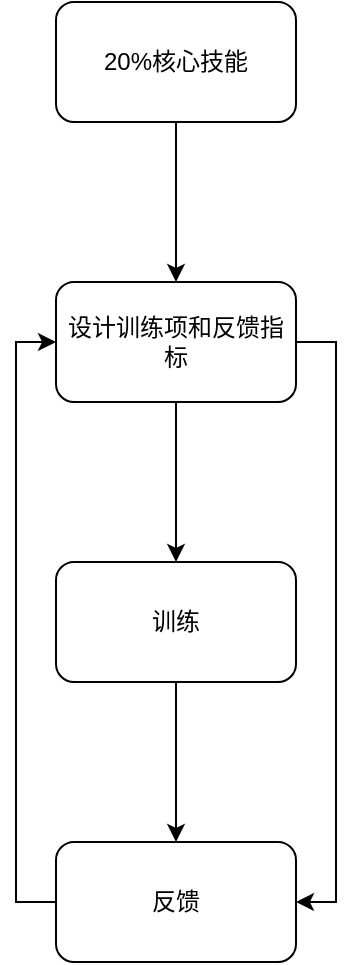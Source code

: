 <mxfile version="17.4.3" type="github">
  <diagram id="wBzqIfNyAyHXvbYqx4xG" name="第 1 页">
    <mxGraphModel dx="1002" dy="677" grid="1" gridSize="10" guides="1" tooltips="1" connect="1" arrows="1" fold="1" page="1" pageScale="1" pageWidth="827" pageHeight="1169" math="0" shadow="0">
      <root>
        <mxCell id="0" />
        <mxCell id="1" parent="0" />
        <mxCell id="YO0htNIuJSO2rmtyerx_-3" value="" style="edgeStyle=orthogonalEdgeStyle;rounded=0;orthogonalLoop=1;jettySize=auto;html=1;" edge="1" parent="1" source="YO0htNIuJSO2rmtyerx_-1" target="YO0htNIuJSO2rmtyerx_-2">
          <mxGeometry relative="1" as="geometry" />
        </mxCell>
        <mxCell id="YO0htNIuJSO2rmtyerx_-1" value="20%核心技能" style="rounded=1;whiteSpace=wrap;html=1;" vertex="1" parent="1">
          <mxGeometry x="160" y="240" width="120" height="60" as="geometry" />
        </mxCell>
        <mxCell id="YO0htNIuJSO2rmtyerx_-5" value="" style="edgeStyle=orthogonalEdgeStyle;rounded=0;orthogonalLoop=1;jettySize=auto;html=1;" edge="1" parent="1" source="YO0htNIuJSO2rmtyerx_-2" target="YO0htNIuJSO2rmtyerx_-4">
          <mxGeometry relative="1" as="geometry" />
        </mxCell>
        <mxCell id="YO0htNIuJSO2rmtyerx_-11" style="edgeStyle=orthogonalEdgeStyle;rounded=0;orthogonalLoop=1;jettySize=auto;html=1;entryX=1;entryY=0.5;entryDx=0;entryDy=0;" edge="1" parent="1" source="YO0htNIuJSO2rmtyerx_-2" target="YO0htNIuJSO2rmtyerx_-8">
          <mxGeometry relative="1" as="geometry">
            <Array as="points">
              <mxPoint x="300" y="410" />
              <mxPoint x="300" y="690" />
            </Array>
          </mxGeometry>
        </mxCell>
        <mxCell id="YO0htNIuJSO2rmtyerx_-2" value="设计训练项和反馈指标" style="whiteSpace=wrap;html=1;rounded=1;" vertex="1" parent="1">
          <mxGeometry x="160" y="380" width="120" height="60" as="geometry" />
        </mxCell>
        <mxCell id="YO0htNIuJSO2rmtyerx_-9" value="" style="edgeStyle=orthogonalEdgeStyle;rounded=0;orthogonalLoop=1;jettySize=auto;html=1;" edge="1" parent="1" source="YO0htNIuJSO2rmtyerx_-4" target="YO0htNIuJSO2rmtyerx_-8">
          <mxGeometry relative="1" as="geometry" />
        </mxCell>
        <mxCell id="YO0htNIuJSO2rmtyerx_-4" value="训练" style="whiteSpace=wrap;html=1;rounded=1;" vertex="1" parent="1">
          <mxGeometry x="160" y="520" width="120" height="60" as="geometry" />
        </mxCell>
        <mxCell id="YO0htNIuJSO2rmtyerx_-10" style="edgeStyle=orthogonalEdgeStyle;rounded=0;orthogonalLoop=1;jettySize=auto;html=1;entryX=0;entryY=0.5;entryDx=0;entryDy=0;" edge="1" parent="1" source="YO0htNIuJSO2rmtyerx_-8" target="YO0htNIuJSO2rmtyerx_-2">
          <mxGeometry relative="1" as="geometry">
            <Array as="points">
              <mxPoint x="140" y="690" />
              <mxPoint x="140" y="410" />
            </Array>
          </mxGeometry>
        </mxCell>
        <mxCell id="YO0htNIuJSO2rmtyerx_-8" value="反馈" style="whiteSpace=wrap;html=1;rounded=1;" vertex="1" parent="1">
          <mxGeometry x="160" y="660" width="120" height="60" as="geometry" />
        </mxCell>
      </root>
    </mxGraphModel>
  </diagram>
</mxfile>
